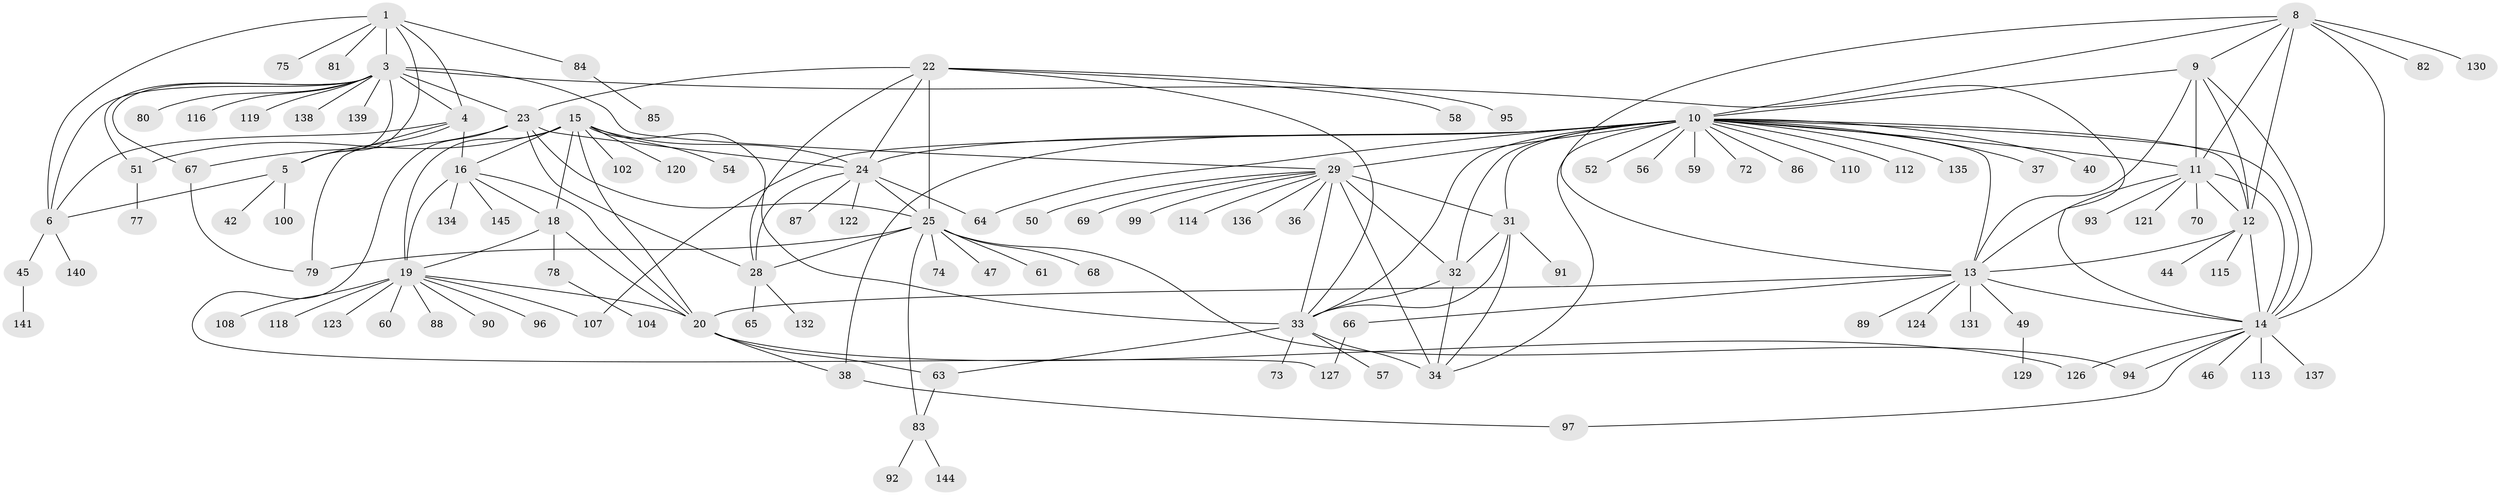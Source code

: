 // original degree distribution, {8: 0.034482758620689655, 7: 0.027586206896551724, 9: 0.08275862068965517, 13: 0.020689655172413793, 6: 0.006896551724137931, 14: 0.006896551724137931, 10: 0.041379310344827586, 12: 0.013793103448275862, 15: 0.006896551724137931, 1: 0.5793103448275863, 3: 0.027586206896551724, 2: 0.13793103448275862, 4: 0.013793103448275862}
// Generated by graph-tools (version 1.1) at 2025/42/03/06/25 10:42:07]
// undirected, 115 vertices, 176 edges
graph export_dot {
graph [start="1"]
  node [color=gray90,style=filled];
  1 [super="+2"];
  3 [super="+7"];
  4 [super="+53"];
  5 [super="+143"];
  6;
  8 [super="+111"];
  9;
  10 [super="+30"];
  11 [super="+43"];
  12;
  13 [super="+62"];
  14 [super="+109"];
  15 [super="+17"];
  16 [super="+106"];
  18 [super="+41"];
  19 [super="+21"];
  20 [super="+103"];
  22 [super="+117"];
  23 [super="+125"];
  24 [super="+27"];
  25 [super="+26"];
  28 [super="+76"];
  29 [super="+35"];
  31 [super="+39"];
  32 [super="+48"];
  33 [super="+55"];
  34 [super="+98"];
  36;
  37;
  38 [super="+133"];
  40;
  42 [super="+101"];
  44 [super="+128"];
  45;
  46;
  47;
  49;
  50;
  51;
  52;
  54;
  56;
  57;
  58;
  59;
  60;
  61;
  63 [super="+71"];
  64;
  65;
  66;
  67;
  68;
  69;
  70;
  72;
  73;
  74;
  75;
  77;
  78;
  79 [super="+105"];
  80;
  81;
  82;
  83;
  84;
  85;
  86;
  87;
  88;
  89;
  90;
  91;
  92;
  93;
  94;
  95;
  96;
  97;
  99;
  100;
  102;
  104;
  107;
  108;
  110;
  112;
  113;
  114;
  115;
  116;
  118;
  119;
  120;
  121;
  122;
  123;
  124;
  126;
  127;
  129;
  130;
  131;
  132;
  134;
  135;
  136;
  137;
  138;
  139;
  140;
  141 [super="+142"];
  144;
  145;
  1 -- 3 [weight=4];
  1 -- 4 [weight=2];
  1 -- 5 [weight=2];
  1 -- 6 [weight=2];
  1 -- 75;
  1 -- 81;
  1 -- 84;
  3 -- 4 [weight=2];
  3 -- 5 [weight=2];
  3 -- 6 [weight=2];
  3 -- 23;
  3 -- 67;
  3 -- 29;
  3 -- 138;
  3 -- 139;
  3 -- 14;
  3 -- 80;
  3 -- 51;
  3 -- 116;
  3 -- 119;
  4 -- 5;
  4 -- 6;
  4 -- 16;
  4 -- 79;
  5 -- 6;
  5 -- 42;
  5 -- 100;
  6 -- 45;
  6 -- 140;
  8 -- 9;
  8 -- 10;
  8 -- 11;
  8 -- 12;
  8 -- 13;
  8 -- 14;
  8 -- 82;
  8 -- 130;
  9 -- 10;
  9 -- 11;
  9 -- 12;
  9 -- 13;
  9 -- 14;
  10 -- 11;
  10 -- 12;
  10 -- 13;
  10 -- 14;
  10 -- 24 [weight=2];
  10 -- 59;
  10 -- 64;
  10 -- 72;
  10 -- 107;
  10 -- 135;
  10 -- 32;
  10 -- 33;
  10 -- 34;
  10 -- 37;
  10 -- 40;
  10 -- 110;
  10 -- 112;
  10 -- 52;
  10 -- 86;
  10 -- 56;
  10 -- 29 [weight=2];
  10 -- 31;
  10 -- 38;
  11 -- 12;
  11 -- 13;
  11 -- 14;
  11 -- 70;
  11 -- 93;
  11 -- 121;
  12 -- 13;
  12 -- 14;
  12 -- 44;
  12 -- 115;
  13 -- 14;
  13 -- 20;
  13 -- 49;
  13 -- 66;
  13 -- 89;
  13 -- 124;
  13 -- 131;
  14 -- 46;
  14 -- 97;
  14 -- 113;
  14 -- 126;
  14 -- 137;
  14 -- 94;
  15 -- 16 [weight=2];
  15 -- 18 [weight=2];
  15 -- 19 [weight=4];
  15 -- 20 [weight=2];
  15 -- 33;
  15 -- 51;
  15 -- 102;
  15 -- 54;
  15 -- 120;
  15 -- 24;
  16 -- 18;
  16 -- 19 [weight=2];
  16 -- 20;
  16 -- 134;
  16 -- 145;
  18 -- 19 [weight=2];
  18 -- 20;
  18 -- 78;
  19 -- 20 [weight=2];
  19 -- 90;
  19 -- 107;
  19 -- 108;
  19 -- 118;
  19 -- 96;
  19 -- 88;
  19 -- 123;
  19 -- 60;
  20 -- 38;
  20 -- 63;
  20 -- 126;
  22 -- 23;
  22 -- 24 [weight=2];
  22 -- 25 [weight=2];
  22 -- 28;
  22 -- 58;
  22 -- 95;
  22 -- 33;
  23 -- 24 [weight=2];
  23 -- 25 [weight=2];
  23 -- 28;
  23 -- 67;
  23 -- 127;
  24 -- 25 [weight=4];
  24 -- 28 [weight=2];
  24 -- 64;
  24 -- 87;
  24 -- 122;
  25 -- 28 [weight=2];
  25 -- 79;
  25 -- 68;
  25 -- 74;
  25 -- 47;
  25 -- 83;
  25 -- 61;
  25 -- 94;
  28 -- 65;
  28 -- 132;
  29 -- 31 [weight=2];
  29 -- 32 [weight=2];
  29 -- 33 [weight=2];
  29 -- 34 [weight=2];
  29 -- 50;
  29 -- 99;
  29 -- 136;
  29 -- 36;
  29 -- 69;
  29 -- 114;
  31 -- 32;
  31 -- 33;
  31 -- 34;
  31 -- 91;
  32 -- 33;
  32 -- 34;
  33 -- 34;
  33 -- 57;
  33 -- 63;
  33 -- 73;
  38 -- 97;
  45 -- 141;
  49 -- 129;
  51 -- 77;
  63 -- 83;
  66 -- 127;
  67 -- 79;
  78 -- 104;
  83 -- 92;
  83 -- 144;
  84 -- 85;
}
